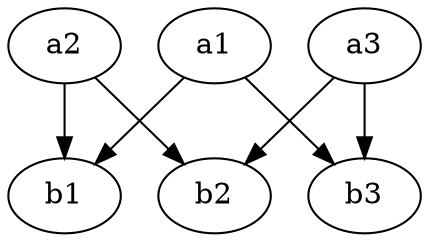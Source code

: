 /* cycle of length 6*/
digraph c6 {
  a1 -> b1;
  a2 -> b1;
  a2 -> b2;
  a3 -> b2;
  a3 -> b3;
  a1 -> b3;
}

/*  [Last modified: 2007 08 24 at 17:12:52 GMT] */
